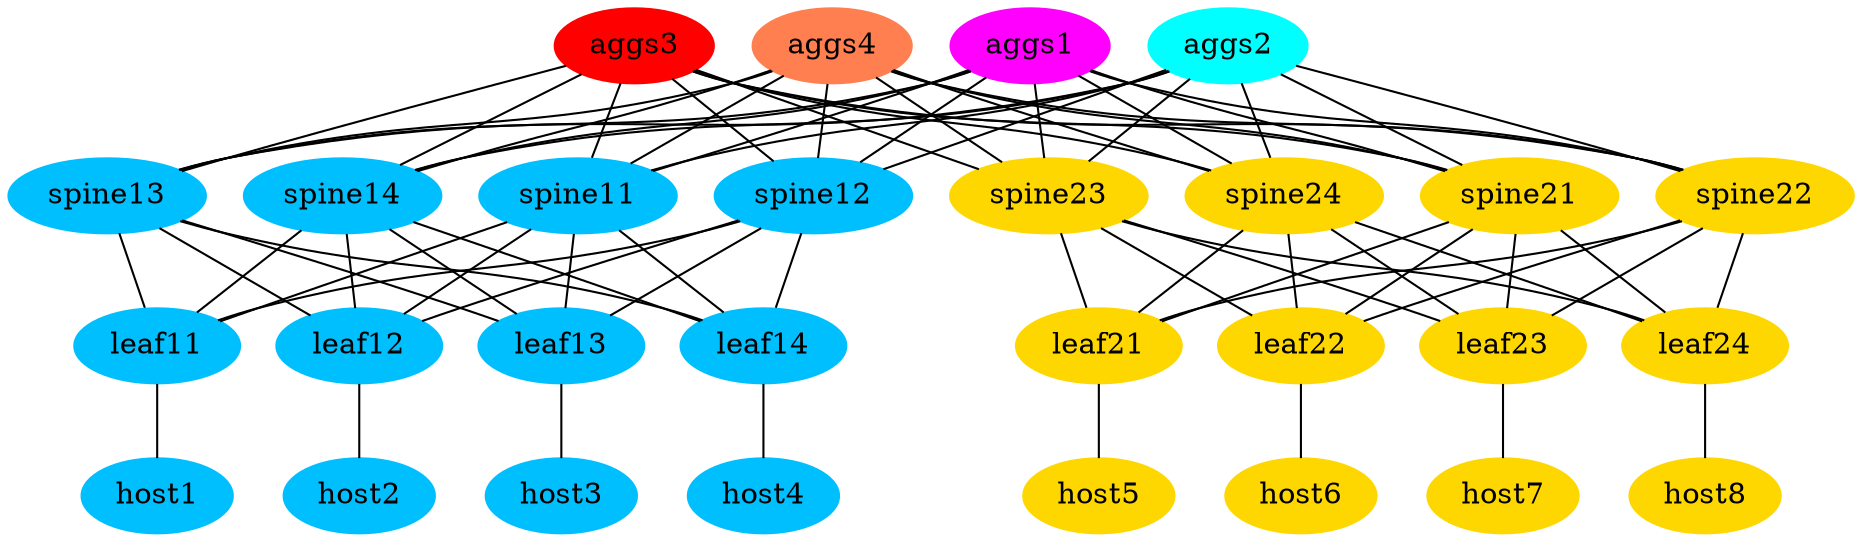 // Data Centre
graph {
	node [style=filled]
	node [color=magenta]
	aggs1 [dev_type="microsoft-sonic"]
	node [color=cyan]
	aggs2 [dev_type="microsoft-sonic"]
	node [color=red]
	aggs3 [dev_type="microsoft-sonic"]
	node [color=coral]
	aggs4 [dev_type="microsoft-sonic"]
	node [color=deepskyblue]
	spine11 [dev_type="microsoft-sonic" pod=A]
	node [color=deepskyblue]
	spine12 [dev_type="microsoft-sonic" pod=A]
	node [color=deepskyblue]
	spine13 [dev_type="microsoft-sonic" pod=A]
	node [color=deepskyblue]
	spine14 [dev_type="microsoft-sonic" pod=A]
	node [color=gold]
	spine21 [dev_type="microsoft-sonic" pod=B]
	node [color=gold]
	spine22 [dev_type="microsoft-sonic" pod=B]
	node [color=gold]
	spine23 [dev_type="microsoft-sonic" pod=B]
	node [color=gold]
	spine24 [dev_type="microsoft-sonic" pod=B]
	node [color=deepskyblue]
	leaf11 [dev_type="microsoft-sonic" pod=A]
	node [color=deepskyblue]
	leaf12 [dev_type="microsoft-sonic" pod=A]
	node [color=deepskyblue]
	leaf13 [dev_type="microsoft-sonic" pod=A]
	node [color=deepskyblue]
	leaf14 [dev_type="microsoft-sonic" pod=A]
	node [color=gold]
	leaf21 [dev_type="microsoft-sonic" pod=B]
	node [color=gold]
	leaf22 [dev_type="microsoft-sonic" pod=B]
	node [color=gold]
	leaf23 [dev_type="microsoft-sonic" pod=B]
	node [color=gold]
	leaf24 [dev_type="microsoft-sonic" pod=B]
	node [color=deepskyblue]
	host1 [dev_type=ubuntu pod=A]
	node [color=deepskyblue]
	host2 [dev_type=ubuntu pod=A]
	node [color=deepskyblue]
	host3 [dev_type=ubuntu pod=A]
	node [color=deepskyblue]
	host4 [dev_type=ubuntu pod=A]
	node [color=gold]
	host5 [dev_type=ubuntu pod=B]
	node [color=gold]
	host6 [dev_type=ubuntu pod=B]
	node [color=gold]
	host7 [dev_type=ubuntu pod=B]
	node [color=gold]
	host8 [dev_type=ubuntu pod=B]
	leaf11 -- host1 [type=link_customer]
	leaf12 -- host2 [type=link_customer]
	leaf13 -- host3 [type=link_customer]
	leaf14 -- host4 [type=link_customer]
	leaf21 -- host5 [type=link_customer]
	leaf22 -- host6 [type=link_customer]
	leaf23 -- host7 [type=link_customer]
	leaf24 -- host8 [type=link_customer]
	spine11 -- leaf11 [type=link_dc]
	spine11 -- leaf12 [type=link_dc]
	spine11 -- leaf13 [type=link_dc]
	spine11 -- leaf14 [type=link_dc]
	spine12 -- leaf11 [type=link_dc]
	spine12 -- leaf12 [type=link_dc]
	spine12 -- leaf13 [type=link_dc]
	spine12 -- leaf14 [type=link_dc]
	spine13 -- leaf11 [type=link_dc]
	spine13 -- leaf12 [type=link_dc]
	spine13 -- leaf13 [type=link_dc]
	spine13 -- leaf14 [type=link_dc]
	spine14 -- leaf11 [type=link_dc]
	spine14 -- leaf12 [type=link_dc]
	spine14 -- leaf13 [type=link_dc]
	spine14 -- leaf14 [type=link_dc]
	spine21 -- leaf21 [type=link_dc]
	spine21 -- leaf22 [type=link_dc]
	spine21 -- leaf23 [type=link_dc]
	spine21 -- leaf24 [type=link_dc]
	spine22 -- leaf21 [type=link_dc]
	spine22 -- leaf22 [type=link_dc]
	spine22 -- leaf23 [type=link_dc]
	spine22 -- leaf24 [type=link_dc]
	spine23 -- leaf21 [type=link_dc]
	spine23 -- leaf22 [type=link_dc]
	spine23 -- leaf23 [type=link_dc]
	spine23 -- leaf24 [type=link_dc]
	spine24 -- leaf21 [type=link_dc]
	spine24 -- leaf22 [type=link_dc]
	spine24 -- leaf23 [type=link_dc]
	spine24 -- leaf24 [type=link_dc]
	aggs1 -- spine11 [type=link_dc]
	aggs1 -- spine12 [type=link_dc]
	aggs1 -- spine13 [type=link_dc]
	aggs1 -- spine14 [type=link_dc]
	aggs1 -- spine21 [type=link_dc]
	aggs1 -- spine22 [type=link_dc]
	aggs1 -- spine23 [type=link_dc]
	aggs1 -- spine24 [type=link_dc]
	aggs2 -- spine11 [type=link_dc]
	aggs2 -- spine12 [type=link_dc]
	aggs2 -- spine13 [type=link_dc]
	aggs2 -- spine14 [type=link_dc]
	aggs2 -- spine21 [type=link_dc]
	aggs2 -- spine22 [type=link_dc]
	aggs2 -- spine23 [type=link_dc]
	aggs2 -- spine24 [type=link_dc]
	aggs3 -- spine11 [type=link_dc]
	aggs3 -- spine12 [type=link_dc]
	aggs3 -- spine13 [type=link_dc]
	aggs3 -- spine14 [type=link_dc]
	aggs3 -- spine21 [type=link_dc]
	aggs3 -- spine22 [type=link_dc]
	aggs3 -- spine23 [type=link_dc]
	aggs3 -- spine24 [type=link_dc]
	aggs4 -- spine11 [type=link_dc]
	aggs4 -- spine12 [type=link_dc]
	aggs4 -- spine13 [type=link_dc]
	aggs4 -- spine14 [type=link_dc]
	aggs4 -- spine21 [type=link_dc]
	aggs4 -- spine22 [type=link_dc]
	aggs4 -- spine23 [type=link_dc]
	aggs4 -- spine24 [type=link_dc]
}
